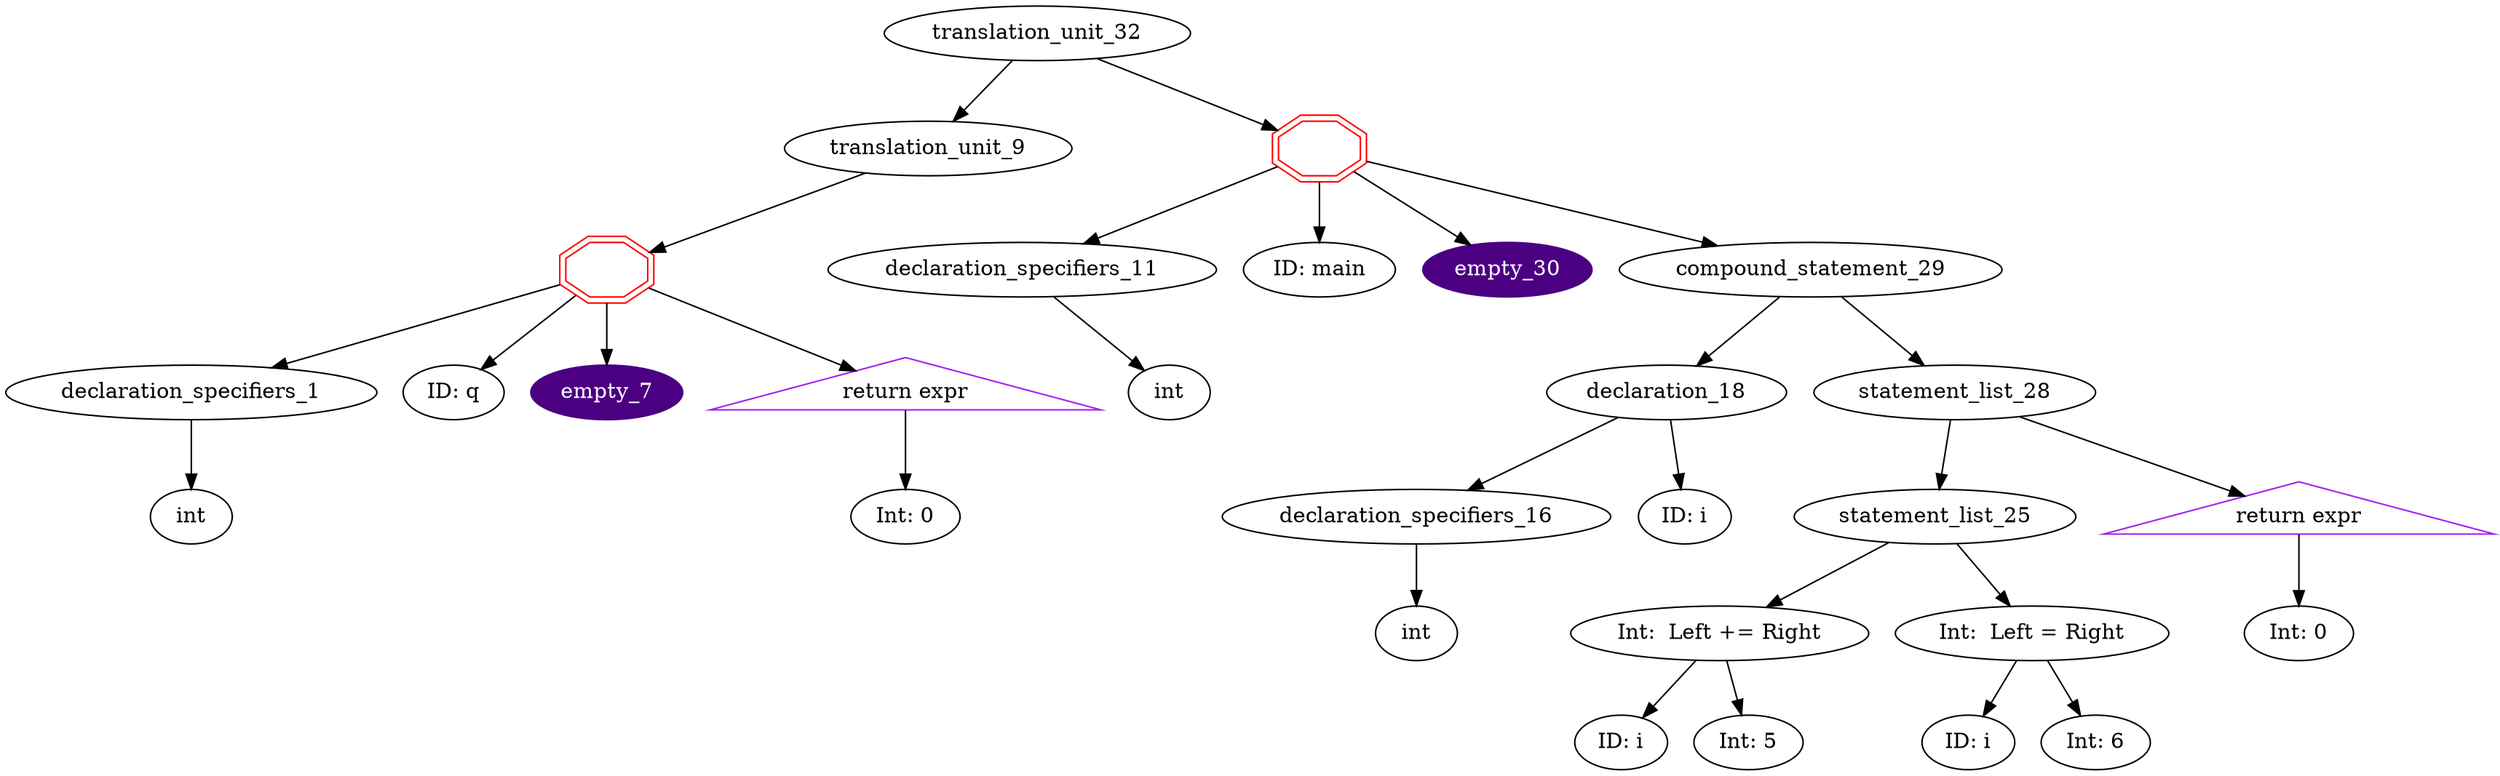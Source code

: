 digraph AST {
	translation_unit_32 -> translation_unit_9;
	translation_unit_9 -> function_definition_8;
	function_definition_8 [shape=doubleoctagon,color=red,label=""]
	function_definition_8 -> declaration_specifiers_1;
	declaration_specifiers_1 [label="declaration_specifiers_1"]
	declaration_specifiers_1 -> type_specifier_0;
	type_specifier_0 [label="int"]
	function_definition_8 -> identifier_2;
	identifier_2 [label="ID: q"]
	function_definition_8 -> empty_7;
	empty_7 [style=filled,color=indigo,fontcolor=white]
	function_definition_8 -> jump_statement_6;
	jump_statement_6 [shape = triangle,color=purple,label="return expr"]
	jump_statement_6 -> constant_5;
	constant_5 [label="Int: 0"]
	translation_unit_32 -> function_definition_31;
	function_definition_31 [shape=doubleoctagon,color=red,label=""]
	function_definition_31 -> declaration_specifiers_11;
	declaration_specifiers_11 [label="declaration_specifiers_11"]
	declaration_specifiers_11 -> type_specifier_10;
	type_specifier_10 [label="int"]
	function_definition_31 -> identifier_12;
	identifier_12 [label="ID: main"]
	function_definition_31 -> empty_30;
	empty_30 [style=filled,color=indigo,fontcolor=white]
	function_definition_31 -> compound_statement_29;
	compound_statement_29 -> declaration_18;
	declaration_18 [label="declaration_18"]
	declaration_18 -> declaration_specifiers_16;
	declaration_specifiers_16 [label="declaration_specifiers_16"]
	declaration_specifiers_16 -> type_specifier_15;
	type_specifier_15 [label="int"]
	declaration_18 -> identifier_17;
	identifier_17 [label="ID: i"]
	compound_statement_29 -> statement_list_28;
	statement_list_28 -> statement_list_25;
	statement_list_25 -> assignment_expression_21;
	assignment_expression_21 [label="Int:  Left += Right"]
	assignment_expression_21 -> identifier_19;
	identifier_19 [label="ID: i"]
	assignment_expression_21 -> constant_20;
	constant_20 [label="Int: 5"]
	statement_list_25 -> assignment_expression_24;
	assignment_expression_24 [label="Int:  Left = Right"]
	assignment_expression_24 -> identifier_22;
	identifier_22 [label="ID: i"]
	assignment_expression_24 -> constant_23;
	constant_23 [label="Int: 6"]
	statement_list_28 -> jump_statement_27;
	jump_statement_27 [shape = triangle,color=purple,label="return expr"]
	jump_statement_27 -> constant_26;
	constant_26 [label="Int: 0"]
}
